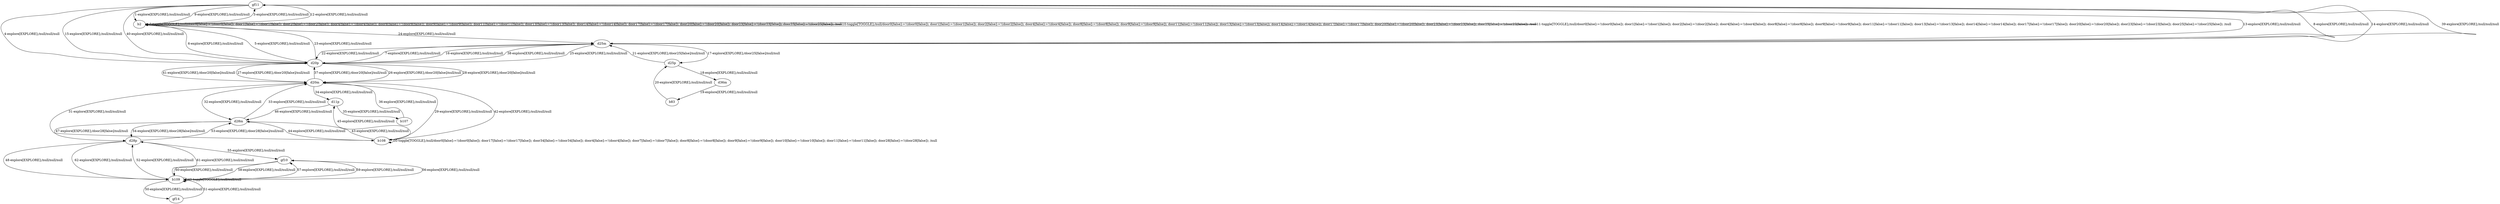 # Total number of goals covered by this test: 2
# b109 --> d28p
# d28p --> gf10

digraph g {
"gf11" -> "b2" [label = "1-explore[EXPLORE];/null/null/null"];
"b2" -> "b2" [label = "2-toggle[TOGGLE];/null/door0[false]:=!(door0[false]); door1[false]:=!(door1[false]); door2[false]:=!(door2[false]); door4[false]:=!(door4[false]); door8[false]:=!(door8[false]); door9[false]:=!(door9[false]); door11[false]:=!(door11[false]); door13[false]:=!(door13[false]); door14[false]:=!(door14[false]); door17[false]:=!(door17[false]); door20[false]:=!(door20[false]); door23[false]:=!(door23[false]); door25[false]:=!(door25[false]); /null"];
"b2" -> "gf11" [label = "3-explore[EXPLORE];/null/null/null"];
"gf11" -> "d20p" [label = "4-explore[EXPLORE];/null/null/null"];
"d20p" -> "b2" [label = "5-explore[EXPLORE];/null/null/null"];
"b2" -> "d20p" [label = "6-explore[EXPLORE];/null/null/null"];
"d20p" -> "d25m" [label = "7-explore[EXPLORE];/null/null/null"];
"d25m" -> "gf11" [label = "8-explore[EXPLORE];/null/null/null"];
"gf11" -> "b2" [label = "9-explore[EXPLORE];/null/null/null"];
"b2" -> "b2" [label = "10-toggle[TOGGLE];/null/door0[false]:=!(door0[false]); door1[false]:=!(door1[false]); door2[false]:=!(door2[false]); door4[false]:=!(door4[false]); door8[false]:=!(door8[false]); door9[false]:=!(door9[false]); door11[false]:=!(door11[false]); door13[false]:=!(door13[false]); door14[false]:=!(door14[false]); door17[false]:=!(door17[false]); door20[false]:=!(door20[false]); door23[false]:=!(door23[false]); door25[false]:=!(door25[false]); /null"];
"b2" -> "b2" [label = "11-toggle[TOGGLE];/null/door0[false]:=!(door0[false]); door1[false]:=!(door1[false]); door2[false]:=!(door2[false]); door4[false]:=!(door4[false]); door8[false]:=!(door8[false]); door9[false]:=!(door9[false]); door11[false]:=!(door11[false]); door13[false]:=!(door13[false]); door14[false]:=!(door14[false]); door17[false]:=!(door17[false]); door20[false]:=!(door20[false]); door23[false]:=!(door23[false]); door25[false]:=!(door25[false]); /null"];
"b2" -> "gf11" [label = "12-explore[EXPLORE];/null/null/null"];
"gf11" -> "d25m" [label = "13-explore[EXPLORE];/null/null/null"];
"d25m" -> "gf11" [label = "14-explore[EXPLORE];/null/null/null"];
"gf11" -> "d20p" [label = "15-explore[EXPLORE];/null/null/null"];
"d20p" -> "d25m" [label = "16-explore[EXPLORE];/null/null/null"];
"d25m" -> "d25p" [label = "17-explore[EXPLORE];/door25[false]/null/null"];
"d25p" -> "d36m" [label = "18-explore[EXPLORE];/null/null/null"];
"d36m" -> "b83" [label = "19-explore[EXPLORE];/null/null/null"];
"b83" -> "d25p" [label = "20-explore[EXPLORE];/null/null/null"];
"d25p" -> "d25m" [label = "21-explore[EXPLORE];/door25[false]/null/null"];
"d25m" -> "d20p" [label = "22-explore[EXPLORE];/null/null/null"];
"d20p" -> "b2" [label = "23-explore[EXPLORE];/null/null/null"];
"b2" -> "d25m" [label = "24-explore[EXPLORE];/null/null/null"];
"d25m" -> "d20p" [label = "25-explore[EXPLORE];/null/null/null"];
"d20p" -> "d20m" [label = "26-explore[EXPLORE];/door20[false]/null/null"];
"d20m" -> "d20p" [label = "27-explore[EXPLORE];/door20[false]/null/null"];
"d20p" -> "d20m" [label = "28-explore[EXPLORE];/door20[false]/null/null"];
"d20m" -> "b108" [label = "29-explore[EXPLORE];/null/null/null"];
"b108" -> "b108" [label = "30-toggle[TOGGLE];/null/door0[false]:=!(door0[false]); door17[false]:=!(door17[false]); door34[false]:=!(door34[false]); door4[false]:=!(door4[false]); door7[false]:=!(door7[false]); door8[false]:=!(door8[false]); door9[false]:=!(door9[false]); door10[false]:=!(door10[false]); door11[false]:=!(door11[false]); door28[false]:=!(door28[false]); /null"];
"b108" -> "d20m" [label = "31-explore[EXPLORE];/null/null/null"];
"d20m" -> "d28m" [label = "32-explore[EXPLORE];/null/null/null"];
"d28m" -> "d20m" [label = "33-explore[EXPLORE];/null/null/null"];
"d20m" -> "d11p" [label = "34-explore[EXPLORE];/null/null/null"];
"d11p" -> "b107" [label = "35-explore[EXPLORE];/null/null/null"];
"b107" -> "d20m" [label = "36-explore[EXPLORE];/null/null/null"];
"d20m" -> "d20p" [label = "37-explore[EXPLORE];/door20[false]/null/null"];
"d20p" -> "d25m" [label = "38-explore[EXPLORE];/null/null/null"];
"d25m" -> "gf11" [label = "39-explore[EXPLORE];/null/null/null"];
"gf11" -> "d20p" [label = "40-explore[EXPLORE];/null/null/null"];
"d20p" -> "d20m" [label = "41-explore[EXPLORE];/door20[false]/null/null"];
"d20m" -> "b108" [label = "42-explore[EXPLORE];/null/null/null"];
"b108" -> "d28m" [label = "43-explore[EXPLORE];/null/null/null"];
"d28m" -> "b108" [label = "44-explore[EXPLORE];/null/null/null"];
"b108" -> "d11p" [label = "45-explore[EXPLORE];/null/null/null"];
"d11p" -> "d28m" [label = "46-explore[EXPLORE];/null/null/null"];
"d28m" -> "d28p" [label = "47-explore[EXPLORE];/door28[false]/null/null"];
"d28p" -> "b109" [label = "48-explore[EXPLORE];/null/null/null"];
"b109" -> "b109" [label = "49-toggle[TOGGLE];/null/null/null"];
"b109" -> "gf14" [label = "50-explore[EXPLORE];/null/null/null"];
"gf14" -> "b109" [label = "51-explore[EXPLORE];/null/null/null"];
"b109" -> "d28p" [label = "52-explore[EXPLORE];/null/null/null"];
"d28p" -> "d28m" [label = "53-explore[EXPLORE];/door28[false]/null/null"];
"d28m" -> "d28p" [label = "54-explore[EXPLORE];/door28[false]/null/null"];
"d28p" -> "gf10" [label = "55-explore[EXPLORE];/null/null/null"];
"gf10" -> "b109" [label = "56-explore[EXPLORE];/null/null/null"];
"b109" -> "gf10" [label = "57-explore[EXPLORE];/null/null/null"];
"gf10" -> "b109" [label = "58-explore[EXPLORE];/null/null/null"];
"b109" -> "gf10" [label = "59-explore[EXPLORE];/null/null/null"];
"gf10" -> "b109" [label = "60-explore[EXPLORE];/null/null/null"];
"b109" -> "d28p" [label = "61-explore[EXPLORE];/null/null/null"];
"d28p" -> "b109" [label = "62-explore[EXPLORE];/null/null/null"];
}